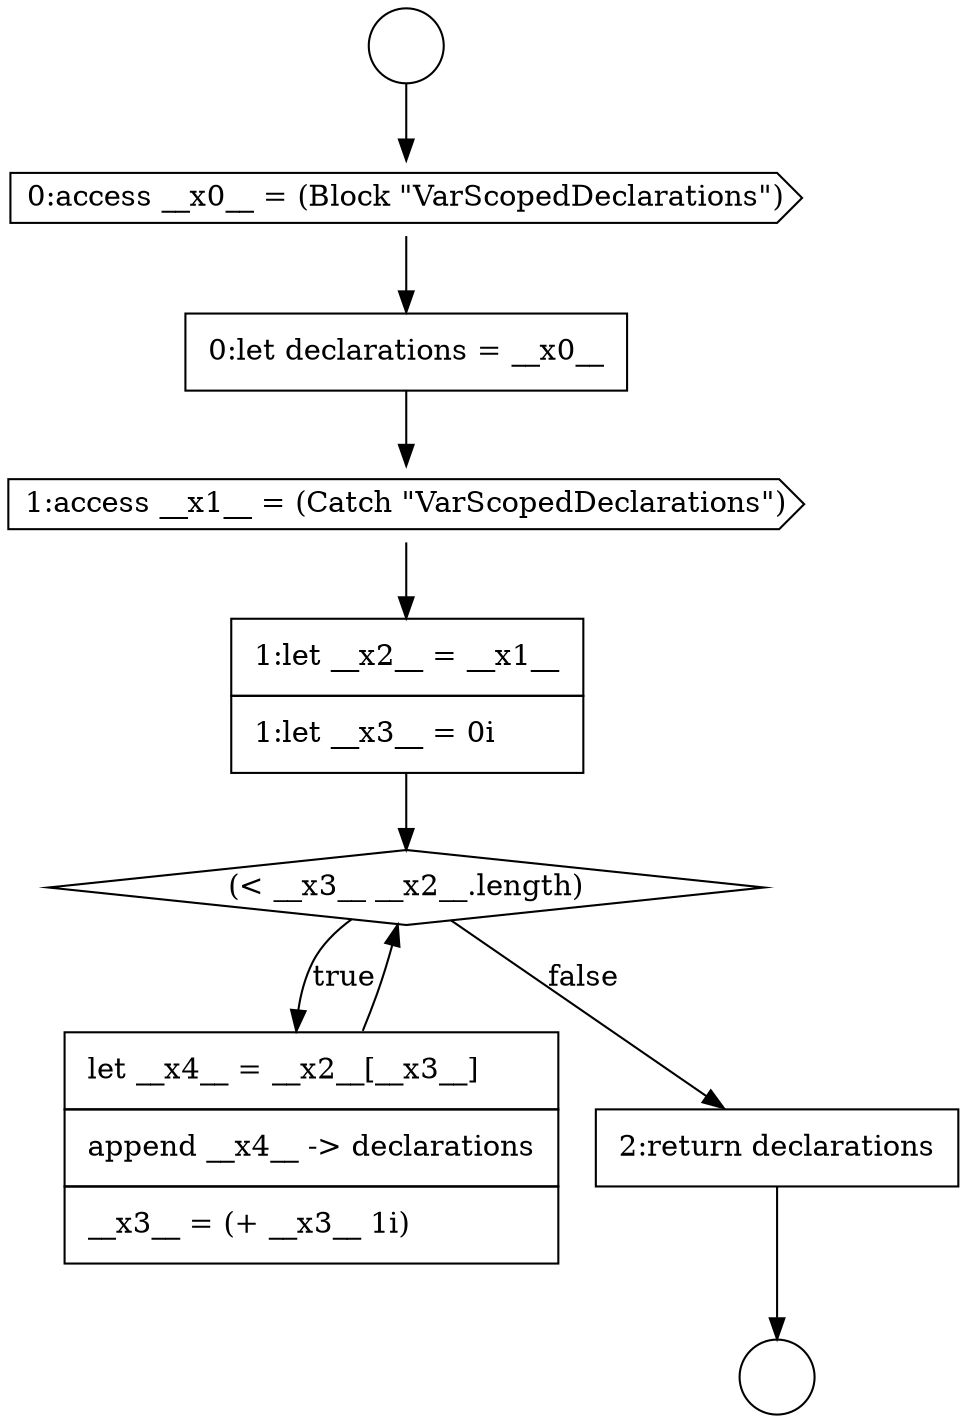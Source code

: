 digraph {
  node7499 [shape=none, margin=0, label=<<font color="black">
    <table border="0" cellborder="1" cellspacing="0" cellpadding="10">
      <tr><td align="left">1:let __x2__ = __x1__</td></tr>
      <tr><td align="left">1:let __x3__ = 0i</td></tr>
    </table>
  </font>> color="black" fillcolor="white" style=filled]
  node7496 [shape=cds, label=<<font color="black">0:access __x0__ = (Block &quot;VarScopedDeclarations&quot;)</font>> color="black" fillcolor="white" style=filled]
  node7500 [shape=diamond, label=<<font color="black">(&lt; __x3__ __x2__.length)</font>> color="black" fillcolor="white" style=filled]
  node7501 [shape=none, margin=0, label=<<font color="black">
    <table border="0" cellborder="1" cellspacing="0" cellpadding="10">
      <tr><td align="left">let __x4__ = __x2__[__x3__]</td></tr>
      <tr><td align="left">append __x4__ -&gt; declarations</td></tr>
      <tr><td align="left">__x3__ = (+ __x3__ 1i)</td></tr>
    </table>
  </font>> color="black" fillcolor="white" style=filled]
  node7495 [shape=circle label=" " color="black" fillcolor="white" style=filled]
  node7497 [shape=none, margin=0, label=<<font color="black">
    <table border="0" cellborder="1" cellspacing="0" cellpadding="10">
      <tr><td align="left">0:let declarations = __x0__</td></tr>
    </table>
  </font>> color="black" fillcolor="white" style=filled]
  node7502 [shape=none, margin=0, label=<<font color="black">
    <table border="0" cellborder="1" cellspacing="0" cellpadding="10">
      <tr><td align="left">2:return declarations</td></tr>
    </table>
  </font>> color="black" fillcolor="white" style=filled]
  node7494 [shape=circle label=" " color="black" fillcolor="white" style=filled]
  node7498 [shape=cds, label=<<font color="black">1:access __x1__ = (Catch &quot;VarScopedDeclarations&quot;)</font>> color="black" fillcolor="white" style=filled]
  node7500 -> node7501 [label=<<font color="black">true</font>> color="black"]
  node7500 -> node7502 [label=<<font color="black">false</font>> color="black"]
  node7496 -> node7497 [ color="black"]
  node7498 -> node7499 [ color="black"]
  node7497 -> node7498 [ color="black"]
  node7499 -> node7500 [ color="black"]
  node7502 -> node7495 [ color="black"]
  node7501 -> node7500 [ color="black"]
  node7494 -> node7496 [ color="black"]
}

